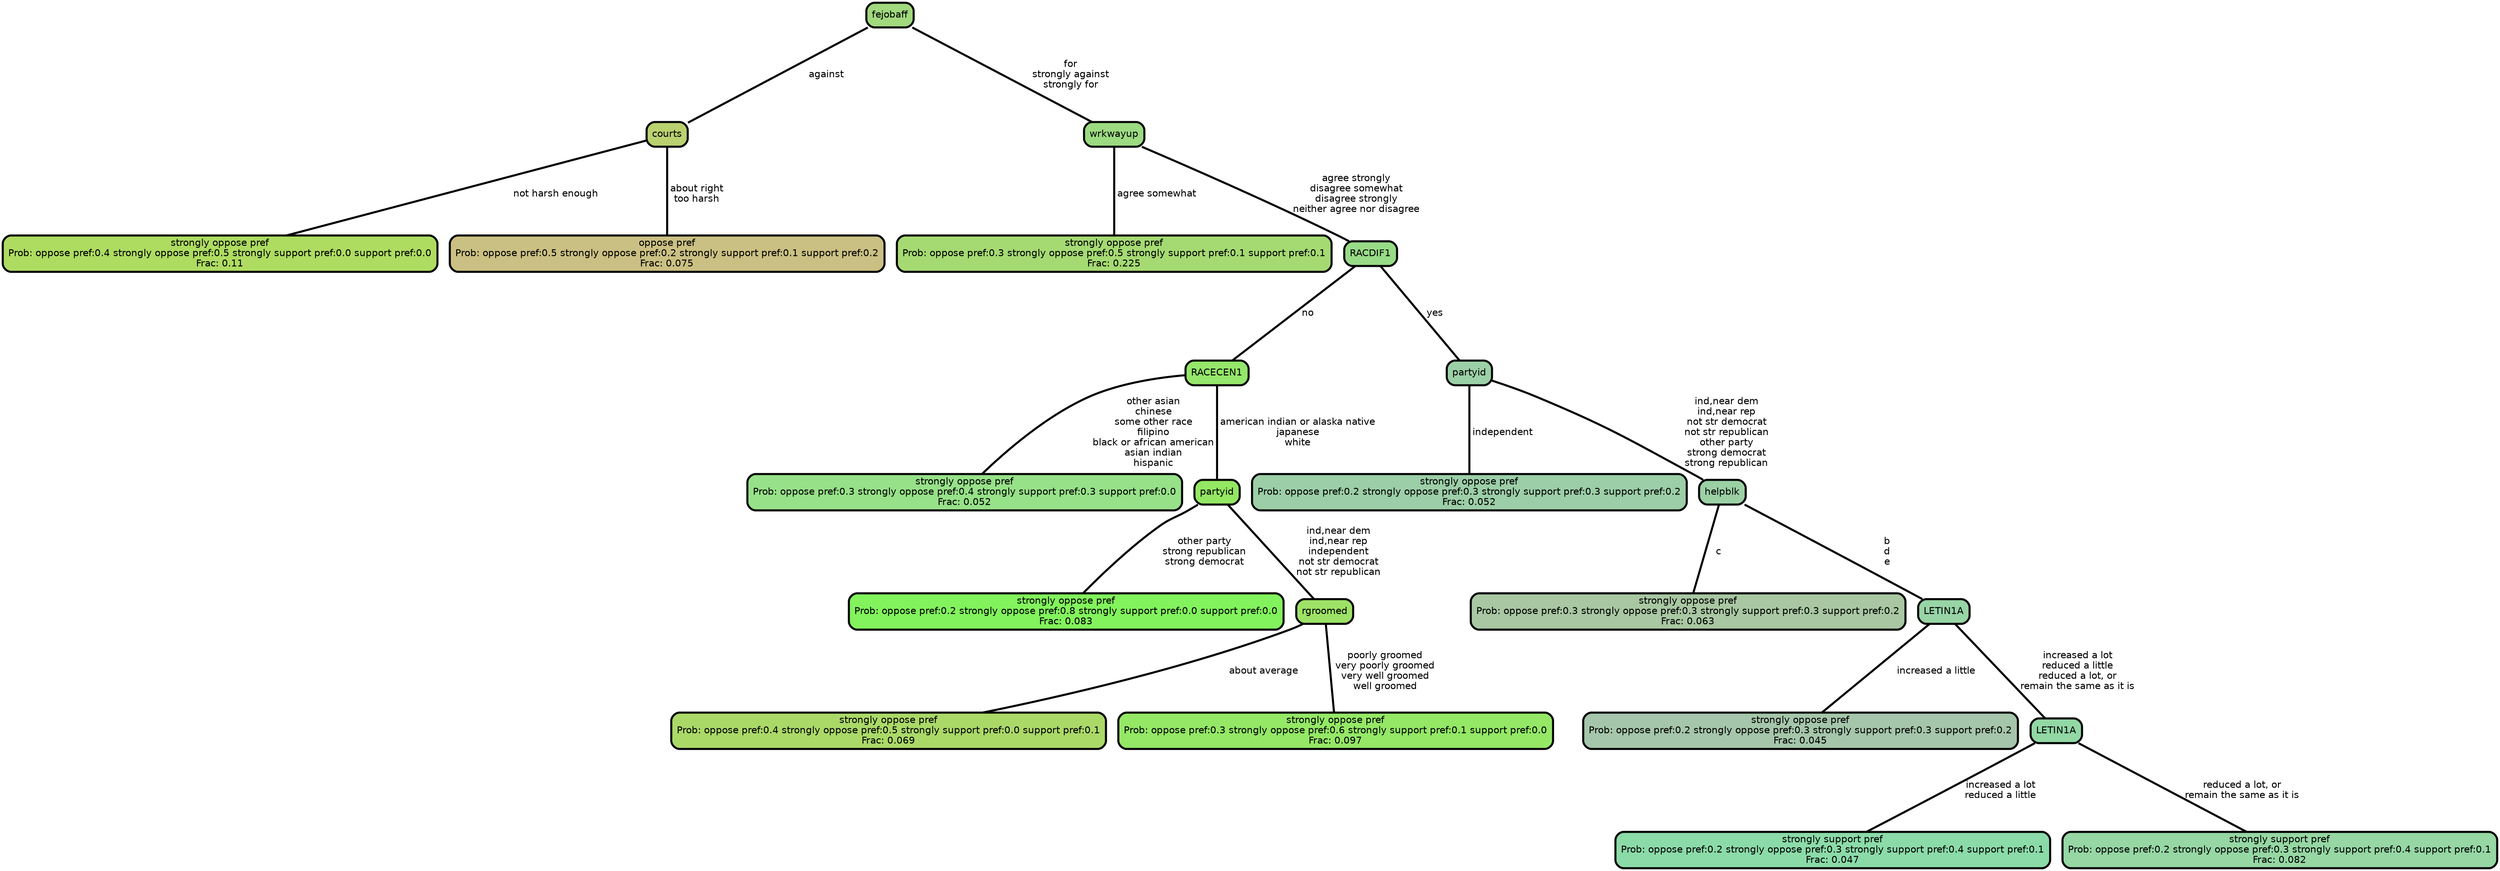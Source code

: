 graph Tree {
node [shape=box, style="filled, rounded",color="black",penwidth="3",fontcolor="black",                 fontname=helvetica] ;
graph [ranksep="0 equally", splines=straight,                 bgcolor=transparent, dpi=200] ;
edge [fontname=helvetica, color=black] ;
0 [label="strongly oppose pref
Prob: oppose pref:0.4 strongly oppose pref:0.5 strongly support pref:0.0 support pref:0.0
Frac: 0.11", fillcolor="#aedc61"] ;
1 [label="courts", fillcolor="#bad16f"] ;
2 [label="oppose pref
Prob: oppose pref:0.5 strongly oppose pref:0.2 strongly support pref:0.1 support pref:0.2
Frac: 0.075", fillcolor="#cbc083"] ;
3 [label="fejobaff", fillcolor="#a1d97e"] ;
4 [label="strongly oppose pref
Prob: oppose pref:0.3 strongly oppose pref:0.5 strongly support pref:0.1 support pref:0.1
Frac: 0.225", fillcolor="#a5da73"] ;
5 [label="wrkwayup", fillcolor="#9cdb81"] ;
6 [label="strongly oppose pref
Prob: oppose pref:0.3 strongly oppose pref:0.4 strongly support pref:0.3 support pref:0.0
Frac: 0.052", fillcolor="#97e189"] ;
7 [label="RACECEN1", fillcolor="#95e66a"] ;
8 [label="strongly oppose pref
Prob: oppose pref:0.2 strongly oppose pref:0.8 strongly support pref:0.0 support pref:0.0
Frac: 0.083", fillcolor="#82f35c"] ;
9 [label="partyid", fillcolor="#94e763"] ;
10 [label="strongly oppose pref
Prob: oppose pref:0.4 strongly oppose pref:0.5 strongly support pref:0.0 support pref:0.1
Frac: 0.069", fillcolor="#abd968"] ;
11 [label="rgroomed", fillcolor="#9de267"] ;
12 [label="strongly oppose pref
Prob: oppose pref:0.3 strongly oppose pref:0.6 strongly support pref:0.1 support pref:0.0
Frac: 0.097", fillcolor="#94e866"] ;
13 [label="RACDIF1", fillcolor="#98db87"] ;
14 [label="strongly oppose pref
Prob: oppose pref:0.2 strongly oppose pref:0.3 strongly support pref:0.3 support pref:0.2
Frac: 0.052", fillcolor="#9ccea7"] ;
15 [label="partyid", fillcolor="#9bd0a6"] ;
16 [label="strongly oppose pref
Prob: oppose pref:0.3 strongly oppose pref:0.3 strongly support pref:0.3 support pref:0.2
Frac: 0.063", fillcolor="#a8c7a2"] ;
17 [label="helpblk", fillcolor="#9bd0a5"] ;
18 [label="strongly oppose pref
Prob: oppose pref:0.2 strongly oppose pref:0.3 strongly support pref:0.3 support pref:0.2
Frac: 0.045", fillcolor="#a5c6aa"] ;
19 [label="LETIN1A", fillcolor="#97d4a6"] ;
20 [label="strongly support pref
Prob: oppose pref:0.2 strongly oppose pref:0.3 strongly support pref:0.4 support pref:0.1
Frac: 0.047", fillcolor="#8bdba8"] ;
21 [label="LETIN1A", fillcolor="#92d8a5"] ;
22 [label="strongly support pref
Prob: oppose pref:0.2 strongly oppose pref:0.3 strongly support pref:0.4 support pref:0.1
Frac: 0.082", fillcolor="#96d7a4"] ;
1 -- 0 [label=" not harsh enough",penwidth=3] ;
1 -- 2 [label=" about right\n too harsh",penwidth=3] ;
3 -- 1 [label=" against",penwidth=3] ;
3 -- 5 [label=" for\n strongly against\n strongly for",penwidth=3] ;
5 -- 4 [label=" agree somewhat",penwidth=3] ;
5 -- 13 [label=" agree strongly\n disagree somewhat\n disagree strongly\n neither agree nor disagree",penwidth=3] ;
7 -- 6 [label=" other asian\n chinese\n some other race\n filipino\n black or african american\n asian indian\n hispanic",penwidth=3] ;
7 -- 9 [label=" american indian or alaska native\n japanese\n white",penwidth=3] ;
9 -- 8 [label=" other party\n strong republican\n strong democrat",penwidth=3] ;
9 -- 11 [label=" ind,near dem\n ind,near rep\n independent\n not str democrat\n not str republican",penwidth=3] ;
11 -- 10 [label=" about average",penwidth=3] ;
11 -- 12 [label=" poorly groomed\n very poorly groomed\n very well groomed\n well groomed",penwidth=3] ;
13 -- 7 [label=" no",penwidth=3] ;
13 -- 15 [label=" yes",penwidth=3] ;
15 -- 14 [label=" independent",penwidth=3] ;
15 -- 17 [label=" ind,near dem\n ind,near rep\n not str democrat\n not str republican\n other party\n strong democrat\n strong republican",penwidth=3] ;
17 -- 16 [label=" c",penwidth=3] ;
17 -- 19 [label=" b\n d\n e",penwidth=3] ;
19 -- 18 [label=" increased a little",penwidth=3] ;
19 -- 21 [label=" increased a lot\n reduced a little\n reduced a lot, or\n remain the same as it is",penwidth=3] ;
21 -- 20 [label=" increased a lot\n reduced a little",penwidth=3] ;
21 -- 22 [label=" reduced a lot, or\n remain the same as it is",penwidth=3] ;
{rank = same;}}